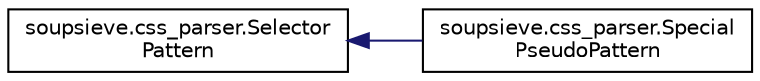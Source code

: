 digraph "Graphical Class Hierarchy"
{
 // LATEX_PDF_SIZE
  edge [fontname="Helvetica",fontsize="10",labelfontname="Helvetica",labelfontsize="10"];
  node [fontname="Helvetica",fontsize="10",shape=record];
  rankdir="LR";
  Node0 [label="soupsieve.css_parser.Selector\lPattern",height=0.2,width=0.4,color="black", fillcolor="white", style="filled",URL="$classsoupsieve_1_1css__parser_1_1SelectorPattern.html",tooltip=" "];
  Node0 -> Node1 [dir="back",color="midnightblue",fontsize="10",style="solid",fontname="Helvetica"];
  Node1 [label="soupsieve.css_parser.Special\lPseudoPattern",height=0.2,width=0.4,color="black", fillcolor="white", style="filled",URL="$classsoupsieve_1_1css__parser_1_1SpecialPseudoPattern.html",tooltip=" "];
}
